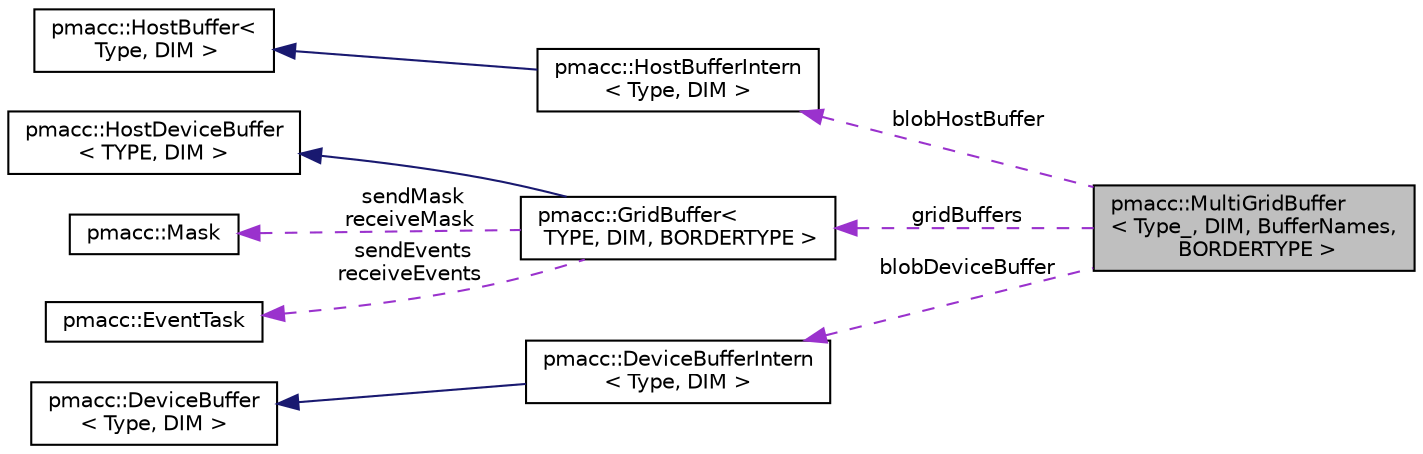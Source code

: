 digraph "pmacc::MultiGridBuffer&lt; Type_, DIM, BufferNames, BORDERTYPE &gt;"
{
 // LATEX_PDF_SIZE
  edge [fontname="Helvetica",fontsize="10",labelfontname="Helvetica",labelfontsize="10"];
  node [fontname="Helvetica",fontsize="10",shape=record];
  rankdir="LR";
  Node1 [label="pmacc::MultiGridBuffer\l\< Type_, DIM, BufferNames,\l BORDERTYPE \>",height=0.2,width=0.4,color="black", fillcolor="grey75", style="filled", fontcolor="black",tooltip="GridBuffer represents a DIM-dimensional buffer which exists on the host as well as on the device."];
  Node2 -> Node1 [dir="back",color="darkorchid3",fontsize="10",style="dashed",label=" blobHostBuffer" ,fontname="Helvetica"];
  Node2 [label="pmacc::HostBufferIntern\l\< Type, DIM \>",height=0.2,width=0.4,color="black", fillcolor="white", style="filled",URL="$classpmacc_1_1_host_buffer_intern.html",tooltip=" "];
  Node3 -> Node2 [dir="back",color="midnightblue",fontsize="10",style="solid",fontname="Helvetica"];
  Node3 [label="pmacc::HostBuffer\<\l Type, DIM \>",height=0.2,width=0.4,color="black", fillcolor="white", style="filled",URL="$classpmacc_1_1_host_buffer.html",tooltip=" "];
  Node4 -> Node1 [dir="back",color="darkorchid3",fontsize="10",style="dashed",label=" gridBuffers" ,fontname="Helvetica"];
  Node4 [label="pmacc::GridBuffer\<\l TYPE, DIM, BORDERTYPE \>",height=0.2,width=0.4,color="black", fillcolor="white", style="filled",URL="$classpmacc_1_1_grid_buffer.html",tooltip="GridBuffer represents a DIM-dimensional buffer which exists on the host as well as on the device."];
  Node5 -> Node4 [dir="back",color="midnightblue",fontsize="10",style="solid",fontname="Helvetica"];
  Node5 [label="pmacc::HostDeviceBuffer\l\< TYPE, DIM \>",height=0.2,width=0.4,color="black", fillcolor="white", style="filled",URL="$classpmacc_1_1_host_device_buffer.html",tooltip=" "];
  Node6 -> Node4 [dir="back",color="darkorchid3",fontsize="10",style="dashed",label=" sendMask\nreceiveMask" ,fontname="Helvetica"];
  Node6 [label="pmacc::Mask",height=0.2,width=0.4,color="black", fillcolor="white", style="filled",URL="$classpmacc_1_1_mask.html",tooltip="Mask is used to describe in which directions data must be sent/received or where a grid node has neig..."];
  Node7 -> Node4 [dir="back",color="darkorchid3",fontsize="10",style="dashed",label=" sendEvents\nreceiveEvents" ,fontname="Helvetica"];
  Node7 [label="pmacc::EventTask",height=0.2,width=0.4,color="black", fillcolor="white", style="filled",URL="$classpmacc_1_1_event_task.html",tooltip="EventTask is used for task-synchronization in the event system."];
  Node8 -> Node1 [dir="back",color="darkorchid3",fontsize="10",style="dashed",label=" blobDeviceBuffer" ,fontname="Helvetica"];
  Node8 [label="pmacc::DeviceBufferIntern\l\< Type, DIM \>",height=0.2,width=0.4,color="black", fillcolor="white", style="filled",URL="$classpmacc_1_1_device_buffer_intern.html",tooltip=" "];
  Node9 -> Node8 [dir="back",color="midnightblue",fontsize="10",style="solid",fontname="Helvetica"];
  Node9 [label="pmacc::DeviceBuffer\l\< Type, DIM \>",height=0.2,width=0.4,color="black", fillcolor="white", style="filled",URL="$classpmacc_1_1_device_buffer.html",tooltip=" "];
}
